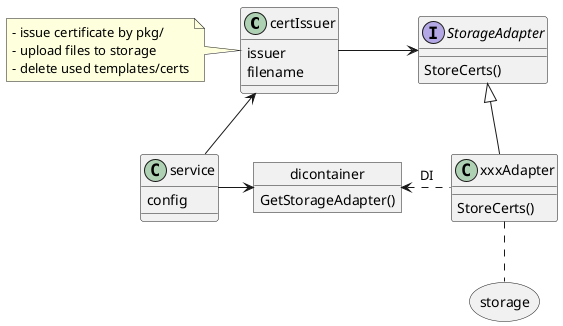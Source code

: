 @startuml
allow_mixing
class certIssuer {
  issuer
  filename
}

note left
  - issue certificate by pkg/
  - upload files to storage
  - delete used templates/certs
end note

interface StorageAdapter {
  StoreCerts()
}
storage storage

class xxxAdapter {
  StoreCerts()
}

class service {
  config
}

object dicontainer {
  GetStorageAdapter()
}

service -up-> certIssuer
certIssuer -right-> StorageAdapter
xxxAdapter -up-|> StorageAdapter
service -right-> dicontainer
xxxAdapter .left.> dicontainer : DI
xxxAdapter .down. storage
@enduml